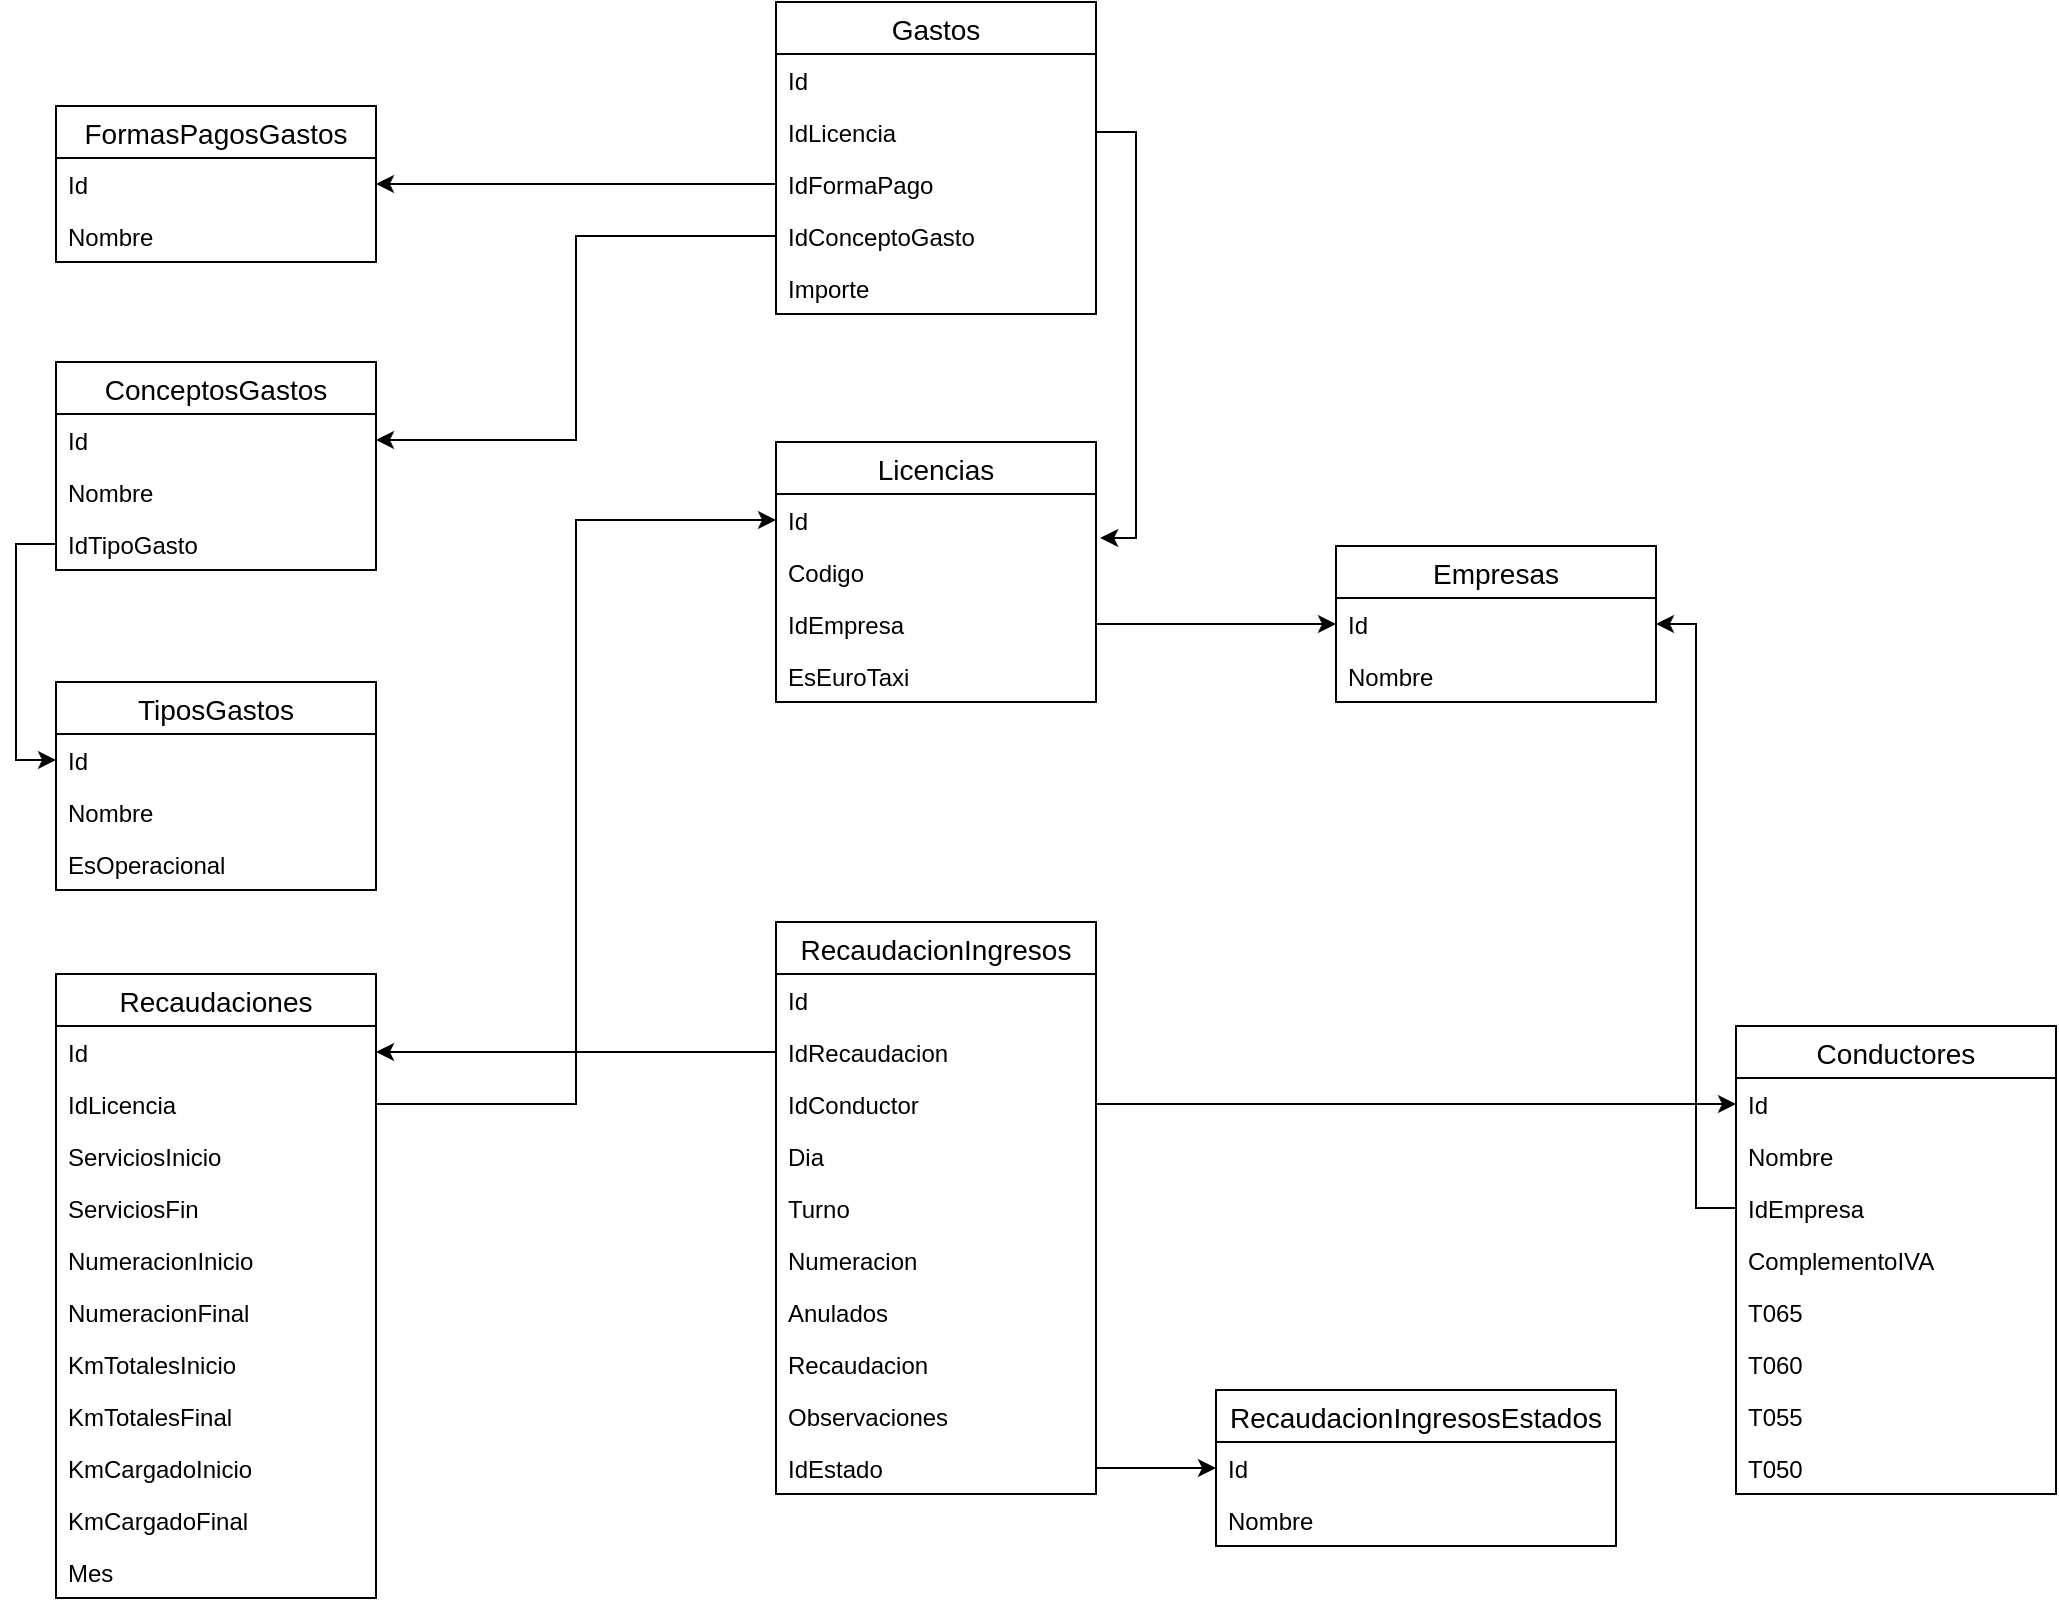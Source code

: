<mxfile version="12.9.10" type="google"><diagram id="BRxmOoK-54W6n6A7f9t7" name="Page-1"><mxGraphModel dx="2249" dy="713" grid="1" gridSize="10" guides="1" tooltips="1" connect="1" arrows="1" fold="1" page="1" pageScale="1" pageWidth="827" pageHeight="1169" math="0" shadow="0"><root><mxCell id="0"/><mxCell id="1" parent="0"/><mxCell id="qQQ_uWFhGR7-MpqAiTho-11" value="Gastos" style="swimlane;fontStyle=0;childLayout=stackLayout;horizontal=1;startSize=26;horizontalStack=0;resizeParent=1;resizeParentMax=0;resizeLast=0;collapsible=1;marginBottom=0;align=center;fontSize=14;" vertex="1" parent="1"><mxGeometry x="40" y="260" width="160" height="156" as="geometry"/></mxCell><mxCell id="qQQ_uWFhGR7-MpqAiTho-12" value="Id" style="text;strokeColor=none;fillColor=none;spacingLeft=4;spacingRight=4;overflow=hidden;rotatable=0;points=[[0,0.5],[1,0.5]];portConstraint=eastwest;fontSize=12;" vertex="1" parent="qQQ_uWFhGR7-MpqAiTho-11"><mxGeometry y="26" width="160" height="26" as="geometry"/></mxCell><mxCell id="qQQ_uWFhGR7-MpqAiTho-13" value="IdLicencia" style="text;strokeColor=none;fillColor=none;spacingLeft=4;spacingRight=4;overflow=hidden;rotatable=0;points=[[0,0.5],[1,0.5]];portConstraint=eastwest;fontSize=12;" vertex="1" parent="qQQ_uWFhGR7-MpqAiTho-11"><mxGeometry y="52" width="160" height="26" as="geometry"/></mxCell><mxCell id="qQQ_uWFhGR7-MpqAiTho-14" value="IdFormaPago" style="text;strokeColor=none;fillColor=none;spacingLeft=4;spacingRight=4;overflow=hidden;rotatable=0;points=[[0,0.5],[1,0.5]];portConstraint=eastwest;fontSize=12;" vertex="1" parent="qQQ_uWFhGR7-MpqAiTho-11"><mxGeometry y="78" width="160" height="26" as="geometry"/></mxCell><mxCell id="qQQ_uWFhGR7-MpqAiTho-41" value="IdConceptoGasto" style="text;strokeColor=none;fillColor=none;spacingLeft=4;spacingRight=4;overflow=hidden;rotatable=0;points=[[0,0.5],[1,0.5]];portConstraint=eastwest;fontSize=12;" vertex="1" parent="qQQ_uWFhGR7-MpqAiTho-11"><mxGeometry y="104" width="160" height="26" as="geometry"/></mxCell><mxCell id="qQQ_uWFhGR7-MpqAiTho-43" value="Importe" style="text;strokeColor=none;fillColor=none;spacingLeft=4;spacingRight=4;overflow=hidden;rotatable=0;points=[[0,0.5],[1,0.5]];portConstraint=eastwest;fontSize=12;" vertex="1" parent="qQQ_uWFhGR7-MpqAiTho-11"><mxGeometry y="130" width="160" height="26" as="geometry"/></mxCell><mxCell id="qQQ_uWFhGR7-MpqAiTho-58" style="edgeStyle=orthogonalEdgeStyle;rounded=0;orthogonalLoop=1;jettySize=auto;html=1;exitX=1;exitY=0.5;exitDx=0;exitDy=0;entryX=0;entryY=0.5;entryDx=0;entryDy=0;" edge="1" parent="1" source="qQQ_uWFhGR7-MpqAiTho-27" target="qQQ_uWFhGR7-MpqAiTho-28"><mxGeometry relative="1" as="geometry"/></mxCell><mxCell id="qQQ_uWFhGR7-MpqAiTho-87" style="edgeStyle=orthogonalEdgeStyle;rounded=0;orthogonalLoop=1;jettySize=auto;html=1;exitX=0;exitY=0.5;exitDx=0;exitDy=0;" edge="1" parent="1" source="qQQ_uWFhGR7-MpqAiTho-81" target="qQQ_uWFhGR7-MpqAiTho-61"><mxGeometry relative="1" as="geometry"/></mxCell><mxCell id="qQQ_uWFhGR7-MpqAiTho-89" style="edgeStyle=orthogonalEdgeStyle;rounded=0;orthogonalLoop=1;jettySize=auto;html=1;exitX=1;exitY=0.5;exitDx=0;exitDy=0;entryX=0;entryY=0.5;entryDx=0;entryDy=0;" edge="1" parent="1" source="qQQ_uWFhGR7-MpqAiTho-73" target="qQQ_uWFhGR7-MpqAiTho-6"><mxGeometry relative="1" as="geometry"/></mxCell><mxCell id="qQQ_uWFhGR7-MpqAiTho-93" style="edgeStyle=orthogonalEdgeStyle;rounded=0;orthogonalLoop=1;jettySize=auto;html=1;exitX=1;exitY=0.5;exitDx=0;exitDy=0;entryX=0;entryY=0.5;entryDx=0;entryDy=0;" edge="1" parent="1" source="qQQ_uWFhGR7-MpqAiTho-92" target="qQQ_uWFhGR7-MpqAiTho-25"><mxGeometry relative="1" as="geometry"/></mxCell><mxCell id="qQQ_uWFhGR7-MpqAiTho-94" style="edgeStyle=orthogonalEdgeStyle;rounded=0;orthogonalLoop=1;jettySize=auto;html=1;exitX=0;exitY=0.5;exitDx=0;exitDy=0;entryX=1;entryY=0.5;entryDx=0;entryDy=0;" edge="1" parent="1" source="qQQ_uWFhGR7-MpqAiTho-14" target="qQQ_uWFhGR7-MpqAiTho-30"><mxGeometry relative="1" as="geometry"/></mxCell><mxCell id="qQQ_uWFhGR7-MpqAiTho-24" value="Licencias" style="swimlane;fontStyle=0;childLayout=stackLayout;horizontal=1;startSize=26;horizontalStack=0;resizeParent=1;resizeParentMax=0;resizeLast=0;collapsible=1;marginBottom=0;align=center;fontSize=14;" vertex="1" parent="1"><mxGeometry x="40" y="480" width="160" height="130" as="geometry"/></mxCell><mxCell id="qQQ_uWFhGR7-MpqAiTho-25" value="Id" style="text;strokeColor=none;fillColor=none;spacingLeft=4;spacingRight=4;overflow=hidden;rotatable=0;points=[[0,0.5],[1,0.5]];portConstraint=eastwest;fontSize=12;" vertex="1" parent="qQQ_uWFhGR7-MpqAiTho-24"><mxGeometry y="26" width="160" height="26" as="geometry"/></mxCell><mxCell id="qQQ_uWFhGR7-MpqAiTho-26" value="Codigo" style="text;strokeColor=none;fillColor=none;spacingLeft=4;spacingRight=4;overflow=hidden;rotatable=0;points=[[0,0.5],[1,0.5]];portConstraint=eastwest;fontSize=12;" vertex="1" parent="qQQ_uWFhGR7-MpqAiTho-24"><mxGeometry y="52" width="160" height="26" as="geometry"/></mxCell><mxCell id="qQQ_uWFhGR7-MpqAiTho-27" value="IdEmpresa" style="text;strokeColor=none;fillColor=none;spacingLeft=4;spacingRight=4;overflow=hidden;rotatable=0;points=[[0,0.5],[1,0.5]];portConstraint=eastwest;fontSize=12;" vertex="1" parent="qQQ_uWFhGR7-MpqAiTho-24"><mxGeometry y="78" width="160" height="26" as="geometry"/></mxCell><mxCell id="qQQ_uWFhGR7-MpqAiTho-100" value="EsEuroTaxi" style="text;strokeColor=none;fillColor=none;spacingLeft=4;spacingRight=4;overflow=hidden;rotatable=0;points=[[0,0.5],[1,0.5]];portConstraint=eastwest;fontSize=12;" vertex="1" parent="qQQ_uWFhGR7-MpqAiTho-24"><mxGeometry y="104" width="160" height="26" as="geometry"/></mxCell><mxCell id="qQQ_uWFhGR7-MpqAiTho-95" style="edgeStyle=orthogonalEdgeStyle;rounded=0;orthogonalLoop=1;jettySize=auto;html=1;exitX=1;exitY=0.5;exitDx=0;exitDy=0;entryX=1.013;entryY=-0.154;entryDx=0;entryDy=0;entryPerimeter=0;" edge="1" parent="1" source="qQQ_uWFhGR7-MpqAiTho-13" target="qQQ_uWFhGR7-MpqAiTho-26"><mxGeometry relative="1" as="geometry"/></mxCell><mxCell id="qQQ_uWFhGR7-MpqAiTho-29" value="FormasPagosGastos" style="swimlane;fontStyle=0;childLayout=stackLayout;horizontal=1;startSize=26;horizontalStack=0;resizeParent=1;resizeParentMax=0;resizeLast=0;collapsible=1;marginBottom=0;align=center;fontSize=14;" vertex="1" parent="1"><mxGeometry x="-320" y="312" width="160" height="78" as="geometry"/></mxCell><mxCell id="qQQ_uWFhGR7-MpqAiTho-30" value="Id" style="text;strokeColor=none;fillColor=none;spacingLeft=4;spacingRight=4;overflow=hidden;rotatable=0;points=[[0,0.5],[1,0.5]];portConstraint=eastwest;fontSize=12;" vertex="1" parent="qQQ_uWFhGR7-MpqAiTho-29"><mxGeometry y="26" width="160" height="26" as="geometry"/></mxCell><mxCell id="qQQ_uWFhGR7-MpqAiTho-31" value="Nombre" style="text;strokeColor=none;fillColor=none;spacingLeft=4;spacingRight=4;overflow=hidden;rotatable=0;points=[[0,0.5],[1,0.5]];portConstraint=eastwest;fontSize=12;" vertex="1" parent="qQQ_uWFhGR7-MpqAiTho-29"><mxGeometry y="52" width="160" height="26" as="geometry"/></mxCell><mxCell id="qQQ_uWFhGR7-MpqAiTho-37" value="ConceptosGastos" style="swimlane;fontStyle=0;childLayout=stackLayout;horizontal=1;startSize=26;horizontalStack=0;resizeParent=1;resizeParentMax=0;resizeLast=0;collapsible=1;marginBottom=0;align=center;fontSize=14;" vertex="1" parent="1"><mxGeometry x="-320" y="440" width="160" height="104" as="geometry"/></mxCell><mxCell id="qQQ_uWFhGR7-MpqAiTho-38" value="Id" style="text;strokeColor=none;fillColor=none;spacingLeft=4;spacingRight=4;overflow=hidden;rotatable=0;points=[[0,0.5],[1,0.5]];portConstraint=eastwest;fontSize=12;" vertex="1" parent="qQQ_uWFhGR7-MpqAiTho-37"><mxGeometry y="26" width="160" height="26" as="geometry"/></mxCell><mxCell id="qQQ_uWFhGR7-MpqAiTho-39" value="Nombre" style="text;strokeColor=none;fillColor=none;spacingLeft=4;spacingRight=4;overflow=hidden;rotatable=0;points=[[0,0.5],[1,0.5]];portConstraint=eastwest;fontSize=12;" vertex="1" parent="qQQ_uWFhGR7-MpqAiTho-37"><mxGeometry y="52" width="160" height="26" as="geometry"/></mxCell><mxCell id="qQQ_uWFhGR7-MpqAiTho-96" value="IdTipoGasto" style="text;strokeColor=none;fillColor=none;spacingLeft=4;spacingRight=4;overflow=hidden;rotatable=0;points=[[0,0.5],[1,0.5]];portConstraint=eastwest;fontSize=12;" vertex="1" parent="qQQ_uWFhGR7-MpqAiTho-37"><mxGeometry y="78" width="160" height="26" as="geometry"/></mxCell><mxCell id="qQQ_uWFhGR7-MpqAiTho-33" value="TiposGastos" style="swimlane;fontStyle=0;childLayout=stackLayout;horizontal=1;startSize=26;horizontalStack=0;resizeParent=1;resizeParentMax=0;resizeLast=0;collapsible=1;marginBottom=0;align=center;fontSize=14;" vertex="1" parent="1"><mxGeometry x="-320" y="600" width="160" height="104" as="geometry"/></mxCell><mxCell id="qQQ_uWFhGR7-MpqAiTho-34" value="Id" style="text;strokeColor=none;fillColor=none;spacingLeft=4;spacingRight=4;overflow=hidden;rotatable=0;points=[[0,0.5],[1,0.5]];portConstraint=eastwest;fontSize=12;" vertex="1" parent="qQQ_uWFhGR7-MpqAiTho-33"><mxGeometry y="26" width="160" height="26" as="geometry"/></mxCell><mxCell id="qQQ_uWFhGR7-MpqAiTho-35" value="Nombre" style="text;strokeColor=none;fillColor=none;spacingLeft=4;spacingRight=4;overflow=hidden;rotatable=0;points=[[0,0.5],[1,0.5]];portConstraint=eastwest;fontSize=12;" vertex="1" parent="qQQ_uWFhGR7-MpqAiTho-33"><mxGeometry y="52" width="160" height="26" as="geometry"/></mxCell><mxCell id="qQQ_uWFhGR7-MpqAiTho-91" value="EsOperacional" style="text;strokeColor=none;fillColor=none;spacingLeft=4;spacingRight=4;overflow=hidden;rotatable=0;points=[[0,0.5],[1,0.5]];portConstraint=eastwest;fontSize=12;" vertex="1" parent="qQQ_uWFhGR7-MpqAiTho-33"><mxGeometry y="78" width="160" height="26" as="geometry"/></mxCell><mxCell id="qQQ_uWFhGR7-MpqAiTho-97" style="edgeStyle=orthogonalEdgeStyle;rounded=0;orthogonalLoop=1;jettySize=auto;html=1;exitX=0;exitY=0.5;exitDx=0;exitDy=0;entryX=0;entryY=0.5;entryDx=0;entryDy=0;" edge="1" parent="1" source="qQQ_uWFhGR7-MpqAiTho-96" target="qQQ_uWFhGR7-MpqAiTho-34"><mxGeometry relative="1" as="geometry"/></mxCell><mxCell id="qQQ_uWFhGR7-MpqAiTho-98" style="edgeStyle=orthogonalEdgeStyle;rounded=0;orthogonalLoop=1;jettySize=auto;html=1;exitX=0;exitY=0.5;exitDx=0;exitDy=0;entryX=1;entryY=0.5;entryDx=0;entryDy=0;" edge="1" parent="1" source="qQQ_uWFhGR7-MpqAiTho-41" target="qQQ_uWFhGR7-MpqAiTho-38"><mxGeometry relative="1" as="geometry"/></mxCell><mxCell id="qQQ_uWFhGR7-MpqAiTho-99" style="edgeStyle=orthogonalEdgeStyle;rounded=0;orthogonalLoop=1;jettySize=auto;html=1;exitX=0;exitY=0.5;exitDx=0;exitDy=0;entryX=1;entryY=0.5;entryDx=0;entryDy=0;" edge="1" parent="1" source="qQQ_uWFhGR7-MpqAiTho-17" target="qQQ_uWFhGR7-MpqAiTho-28"><mxGeometry relative="1" as="geometry"/></mxCell><mxCell id="qQQ_uWFhGR7-MpqAiTho-60" value="Recaudaciones" style="swimlane;fontStyle=0;childLayout=stackLayout;horizontal=1;startSize=26;horizontalStack=0;resizeParent=1;resizeParentMax=0;resizeLast=0;collapsible=1;marginBottom=0;align=center;fontSize=14;" vertex="1" parent="1"><mxGeometry x="-320" y="746" width="160" height="312" as="geometry"/></mxCell><mxCell id="qQQ_uWFhGR7-MpqAiTho-61" value="Id" style="text;strokeColor=none;fillColor=none;spacingLeft=4;spacingRight=4;overflow=hidden;rotatable=0;points=[[0,0.5],[1,0.5]];portConstraint=eastwest;fontSize=12;" vertex="1" parent="qQQ_uWFhGR7-MpqAiTho-60"><mxGeometry y="26" width="160" height="26" as="geometry"/></mxCell><mxCell id="qQQ_uWFhGR7-MpqAiTho-92" value="IdLicencia" style="text;strokeColor=none;fillColor=none;spacingLeft=4;spacingRight=4;overflow=hidden;rotatable=0;points=[[0,0.5],[1,0.5]];portConstraint=eastwest;fontSize=12;" vertex="1" parent="qQQ_uWFhGR7-MpqAiTho-60"><mxGeometry y="52" width="160" height="26" as="geometry"/></mxCell><mxCell id="qQQ_uWFhGR7-MpqAiTho-62" value="ServiciosInicio" style="text;strokeColor=none;fillColor=none;spacingLeft=4;spacingRight=4;overflow=hidden;rotatable=0;points=[[0,0.5],[1,0.5]];portConstraint=eastwest;fontSize=12;" vertex="1" parent="qQQ_uWFhGR7-MpqAiTho-60"><mxGeometry y="78" width="160" height="26" as="geometry"/></mxCell><mxCell id="qQQ_uWFhGR7-MpqAiTho-63" value="ServiciosFin" style="text;strokeColor=none;fillColor=none;spacingLeft=4;spacingRight=4;overflow=hidden;rotatable=0;points=[[0,0.5],[1,0.5]];portConstraint=eastwest;fontSize=12;" vertex="1" parent="qQQ_uWFhGR7-MpqAiTho-60"><mxGeometry y="104" width="160" height="26" as="geometry"/></mxCell><mxCell id="qQQ_uWFhGR7-MpqAiTho-64" value="NumeracionInicio" style="text;strokeColor=none;fillColor=none;spacingLeft=4;spacingRight=4;overflow=hidden;rotatable=0;points=[[0,0.5],[1,0.5]];portConstraint=eastwest;fontSize=12;" vertex="1" parent="qQQ_uWFhGR7-MpqAiTho-60"><mxGeometry y="130" width="160" height="26" as="geometry"/></mxCell><mxCell id="qQQ_uWFhGR7-MpqAiTho-65" value="NumeracionFinal" style="text;strokeColor=none;fillColor=none;spacingLeft=4;spacingRight=4;overflow=hidden;rotatable=0;points=[[0,0.5],[1,0.5]];portConstraint=eastwest;fontSize=12;" vertex="1" parent="qQQ_uWFhGR7-MpqAiTho-60"><mxGeometry y="156" width="160" height="26" as="geometry"/></mxCell><mxCell id="qQQ_uWFhGR7-MpqAiTho-66" value="KmTotalesInicio" style="text;strokeColor=none;fillColor=none;spacingLeft=4;spacingRight=4;overflow=hidden;rotatable=0;points=[[0,0.5],[1,0.5]];portConstraint=eastwest;fontSize=12;" vertex="1" parent="qQQ_uWFhGR7-MpqAiTho-60"><mxGeometry y="182" width="160" height="26" as="geometry"/></mxCell><mxCell id="qQQ_uWFhGR7-MpqAiTho-67" value="KmTotalesFinal" style="text;strokeColor=none;fillColor=none;spacingLeft=4;spacingRight=4;overflow=hidden;rotatable=0;points=[[0,0.5],[1,0.5]];portConstraint=eastwest;fontSize=12;" vertex="1" parent="qQQ_uWFhGR7-MpqAiTho-60"><mxGeometry y="208" width="160" height="26" as="geometry"/></mxCell><mxCell id="qQQ_uWFhGR7-MpqAiTho-68" value="KmCargadoInicio" style="text;strokeColor=none;fillColor=none;spacingLeft=4;spacingRight=4;overflow=hidden;rotatable=0;points=[[0,0.5],[1,0.5]];portConstraint=eastwest;fontSize=12;" vertex="1" parent="qQQ_uWFhGR7-MpqAiTho-60"><mxGeometry y="234" width="160" height="26" as="geometry"/></mxCell><mxCell id="qQQ_uWFhGR7-MpqAiTho-69" value="KmCargadoFinal" style="text;strokeColor=none;fillColor=none;spacingLeft=4;spacingRight=4;overflow=hidden;rotatable=0;points=[[0,0.5],[1,0.5]];portConstraint=eastwest;fontSize=12;" vertex="1" parent="qQQ_uWFhGR7-MpqAiTho-60"><mxGeometry y="260" width="160" height="26" as="geometry"/></mxCell><mxCell id="qQQ_uWFhGR7-MpqAiTho-101" value="Mes" style="text;strokeColor=none;fillColor=none;spacingLeft=4;spacingRight=4;overflow=hidden;rotatable=0;points=[[0,0.5],[1,0.5]];portConstraint=eastwest;fontSize=12;" vertex="1" parent="qQQ_uWFhGR7-MpqAiTho-60"><mxGeometry y="286" width="160" height="26" as="geometry"/></mxCell><mxCell id="qQQ_uWFhGR7-MpqAiTho-70" value="RecaudacionIngresos" style="swimlane;fontStyle=0;childLayout=stackLayout;horizontal=1;startSize=26;horizontalStack=0;resizeParent=1;resizeParentMax=0;resizeLast=0;collapsible=1;marginBottom=0;align=center;fontSize=14;" vertex="1" parent="1"><mxGeometry x="40" y="720" width="160" height="286" as="geometry"/></mxCell><mxCell id="qQQ_uWFhGR7-MpqAiTho-71" value="Id" style="text;strokeColor=none;fillColor=none;spacingLeft=4;spacingRight=4;overflow=hidden;rotatable=0;points=[[0,0.5],[1,0.5]];portConstraint=eastwest;fontSize=12;" vertex="1" parent="qQQ_uWFhGR7-MpqAiTho-70"><mxGeometry y="26" width="160" height="26" as="geometry"/></mxCell><mxCell id="qQQ_uWFhGR7-MpqAiTho-81" value="IdRecaudacion" style="text;strokeColor=none;fillColor=none;spacingLeft=4;spacingRight=4;overflow=hidden;rotatable=0;points=[[0,0.5],[1,0.5]];portConstraint=eastwest;fontSize=12;" vertex="1" parent="qQQ_uWFhGR7-MpqAiTho-70"><mxGeometry y="52" width="160" height="26" as="geometry"/></mxCell><mxCell id="qQQ_uWFhGR7-MpqAiTho-73" value="IdConductor" style="text;strokeColor=none;fillColor=none;spacingLeft=4;spacingRight=4;overflow=hidden;rotatable=0;points=[[0,0.5],[1,0.5]];portConstraint=eastwest;fontSize=12;" vertex="1" parent="qQQ_uWFhGR7-MpqAiTho-70"><mxGeometry y="78" width="160" height="26" as="geometry"/></mxCell><mxCell id="qQQ_uWFhGR7-MpqAiTho-72" value="Dia" style="text;strokeColor=none;fillColor=none;spacingLeft=4;spacingRight=4;overflow=hidden;rotatable=0;points=[[0,0.5],[1,0.5]];portConstraint=eastwest;fontSize=12;" vertex="1" parent="qQQ_uWFhGR7-MpqAiTho-70"><mxGeometry y="104" width="160" height="26" as="geometry"/></mxCell><mxCell id="qQQ_uWFhGR7-MpqAiTho-74" value="Turno" style="text;strokeColor=none;fillColor=none;spacingLeft=4;spacingRight=4;overflow=hidden;rotatable=0;points=[[0,0.5],[1,0.5]];portConstraint=eastwest;fontSize=12;" vertex="1" parent="qQQ_uWFhGR7-MpqAiTho-70"><mxGeometry y="130" width="160" height="26" as="geometry"/></mxCell><mxCell id="qQQ_uWFhGR7-MpqAiTho-75" value="Numeracion" style="text;strokeColor=none;fillColor=none;spacingLeft=4;spacingRight=4;overflow=hidden;rotatable=0;points=[[0,0.5],[1,0.5]];portConstraint=eastwest;fontSize=12;" vertex="1" parent="qQQ_uWFhGR7-MpqAiTho-70"><mxGeometry y="156" width="160" height="26" as="geometry"/></mxCell><mxCell id="qQQ_uWFhGR7-MpqAiTho-77" value="Anulados" style="text;strokeColor=none;fillColor=none;spacingLeft=4;spacingRight=4;overflow=hidden;rotatable=0;points=[[0,0.5],[1,0.5]];portConstraint=eastwest;fontSize=12;" vertex="1" parent="qQQ_uWFhGR7-MpqAiTho-70"><mxGeometry y="182" width="160" height="26" as="geometry"/></mxCell><mxCell id="qQQ_uWFhGR7-MpqAiTho-78" value="Recaudacion" style="text;strokeColor=none;fillColor=none;spacingLeft=4;spacingRight=4;overflow=hidden;rotatable=0;points=[[0,0.5],[1,0.5]];portConstraint=eastwest;fontSize=12;" vertex="1" parent="qQQ_uWFhGR7-MpqAiTho-70"><mxGeometry y="208" width="160" height="26" as="geometry"/></mxCell><mxCell id="qQQ_uWFhGR7-MpqAiTho-80" value="Observaciones" style="text;strokeColor=none;fillColor=none;spacingLeft=4;spacingRight=4;overflow=hidden;rotatable=0;points=[[0,0.5],[1,0.5]];portConstraint=eastwest;fontSize=12;" vertex="1" parent="qQQ_uWFhGR7-MpqAiTho-70"><mxGeometry y="234" width="160" height="26" as="geometry"/></mxCell><mxCell id="qQQ_uWFhGR7-MpqAiTho-102" value="IdEstado" style="text;strokeColor=none;fillColor=none;spacingLeft=4;spacingRight=4;overflow=hidden;rotatable=0;points=[[0,0.5],[1,0.5]];portConstraint=eastwest;fontSize=12;" vertex="1" parent="qQQ_uWFhGR7-MpqAiTho-70"><mxGeometry y="260" width="160" height="26" as="geometry"/></mxCell><mxCell id="qQQ_uWFhGR7-MpqAiTho-5" value="Conductores" style="swimlane;fontStyle=0;childLayout=stackLayout;horizontal=1;startSize=26;horizontalStack=0;resizeParent=1;resizeParentMax=0;resizeLast=0;collapsible=1;marginBottom=0;align=center;fontSize=14;" vertex="1" parent="1"><mxGeometry x="520" y="772" width="160" height="234" as="geometry"/></mxCell><mxCell id="qQQ_uWFhGR7-MpqAiTho-6" value="Id" style="text;strokeColor=none;fillColor=none;spacingLeft=4;spacingRight=4;overflow=hidden;rotatable=0;points=[[0,0.5],[1,0.5]];portConstraint=eastwest;fontSize=12;" vertex="1" parent="qQQ_uWFhGR7-MpqAiTho-5"><mxGeometry y="26" width="160" height="26" as="geometry"/></mxCell><mxCell id="qQQ_uWFhGR7-MpqAiTho-16" value="Nombre" style="text;strokeColor=none;fillColor=none;spacingLeft=4;spacingRight=4;overflow=hidden;rotatable=0;points=[[0,0.5],[1,0.5]];portConstraint=eastwest;fontSize=12;" vertex="1" parent="qQQ_uWFhGR7-MpqAiTho-5"><mxGeometry y="52" width="160" height="26" as="geometry"/></mxCell><mxCell id="qQQ_uWFhGR7-MpqAiTho-17" value="IdEmpresa" style="text;strokeColor=none;fillColor=none;spacingLeft=4;spacingRight=4;overflow=hidden;rotatable=0;points=[[0,0.5],[1,0.5]];portConstraint=eastwest;fontSize=12;" vertex="1" parent="qQQ_uWFhGR7-MpqAiTho-5"><mxGeometry y="78" width="160" height="26" as="geometry"/></mxCell><mxCell id="qQQ_uWFhGR7-MpqAiTho-18" value="ComplementoIVA" style="text;strokeColor=none;fillColor=none;spacingLeft=4;spacingRight=4;overflow=hidden;rotatable=0;points=[[0,0.5],[1,0.5]];portConstraint=eastwest;fontSize=12;" vertex="1" parent="qQQ_uWFhGR7-MpqAiTho-5"><mxGeometry y="104" width="160" height="26" as="geometry"/></mxCell><mxCell id="qQQ_uWFhGR7-MpqAiTho-19" value="T065" style="text;strokeColor=none;fillColor=none;spacingLeft=4;spacingRight=4;overflow=hidden;rotatable=0;points=[[0,0.5],[1,0.5]];portConstraint=eastwest;fontSize=12;" vertex="1" parent="qQQ_uWFhGR7-MpqAiTho-5"><mxGeometry y="130" width="160" height="26" as="geometry"/></mxCell><mxCell id="qQQ_uWFhGR7-MpqAiTho-22" value="T060" style="text;strokeColor=none;fillColor=none;spacingLeft=4;spacingRight=4;overflow=hidden;rotatable=0;points=[[0,0.5],[1,0.5]];portConstraint=eastwest;fontSize=12;" vertex="1" parent="qQQ_uWFhGR7-MpqAiTho-5"><mxGeometry y="156" width="160" height="26" as="geometry"/></mxCell><mxCell id="qQQ_uWFhGR7-MpqAiTho-20" value="T055" style="text;strokeColor=none;fillColor=none;spacingLeft=4;spacingRight=4;overflow=hidden;rotatable=0;points=[[0,0.5],[1,0.5]];portConstraint=eastwest;fontSize=12;" vertex="1" parent="qQQ_uWFhGR7-MpqAiTho-5"><mxGeometry y="182" width="160" height="26" as="geometry"/></mxCell><mxCell id="qQQ_uWFhGR7-MpqAiTho-21" value="T050" style="text;strokeColor=none;fillColor=none;spacingLeft=4;spacingRight=4;overflow=hidden;rotatable=0;points=[[0,0.5],[1,0.5]];portConstraint=eastwest;fontSize=12;" vertex="1" parent="qQQ_uWFhGR7-MpqAiTho-5"><mxGeometry y="208" width="160" height="26" as="geometry"/></mxCell><mxCell id="qQQ_uWFhGR7-MpqAiTho-1" value="Empresas" style="swimlane;fontStyle=0;childLayout=stackLayout;horizontal=1;startSize=26;horizontalStack=0;resizeParent=1;resizeParentMax=0;resizeLast=0;collapsible=1;marginBottom=0;align=center;fontSize=14;" vertex="1" parent="1"><mxGeometry x="320" y="532" width="160" height="78" as="geometry"/></mxCell><mxCell id="qQQ_uWFhGR7-MpqAiTho-28" value="Id" style="text;strokeColor=none;fillColor=none;spacingLeft=4;spacingRight=4;overflow=hidden;rotatable=0;points=[[0,0.5],[1,0.5]];portConstraint=eastwest;fontSize=12;" vertex="1" parent="qQQ_uWFhGR7-MpqAiTho-1"><mxGeometry y="26" width="160" height="26" as="geometry"/></mxCell><mxCell id="qQQ_uWFhGR7-MpqAiTho-3" value="Nombre" style="text;strokeColor=none;fillColor=none;spacingLeft=4;spacingRight=4;overflow=hidden;rotatable=0;points=[[0,0.5],[1,0.5]];portConstraint=eastwest;fontSize=12;" vertex="1" parent="qQQ_uWFhGR7-MpqAiTho-1"><mxGeometry y="52" width="160" height="26" as="geometry"/></mxCell><mxCell id="qQQ_uWFhGR7-MpqAiTho-115" style="edgeStyle=orthogonalEdgeStyle;rounded=0;orthogonalLoop=1;jettySize=auto;html=1;entryX=0;entryY=0.5;entryDx=0;entryDy=0;" edge="1" parent="1" source="qQQ_uWFhGR7-MpqAiTho-102" target="qQQ_uWFhGR7-MpqAiTho-104"><mxGeometry relative="1" as="geometry"/></mxCell><mxCell id="qQQ_uWFhGR7-MpqAiTho-103" value="RecaudacionIngresosEstados" style="swimlane;fontStyle=0;childLayout=stackLayout;horizontal=1;startSize=26;horizontalStack=0;resizeParent=1;resizeParentMax=0;resizeLast=0;collapsible=1;marginBottom=0;align=center;fontSize=14;" vertex="1" parent="1"><mxGeometry x="260" y="954" width="200" height="78" as="geometry"/></mxCell><mxCell id="qQQ_uWFhGR7-MpqAiTho-104" value="Id" style="text;strokeColor=none;fillColor=none;spacingLeft=4;spacingRight=4;overflow=hidden;rotatable=0;points=[[0,0.5],[1,0.5]];portConstraint=eastwest;fontSize=12;" vertex="1" parent="qQQ_uWFhGR7-MpqAiTho-103"><mxGeometry y="26" width="200" height="26" as="geometry"/></mxCell><mxCell id="qQQ_uWFhGR7-MpqAiTho-105" value="Nombre" style="text;strokeColor=none;fillColor=none;spacingLeft=4;spacingRight=4;overflow=hidden;rotatable=0;points=[[0,0.5],[1,0.5]];portConstraint=eastwest;fontSize=12;" vertex="1" parent="qQQ_uWFhGR7-MpqAiTho-103"><mxGeometry y="52" width="200" height="26" as="geometry"/></mxCell></root></mxGraphModel></diagram></mxfile>